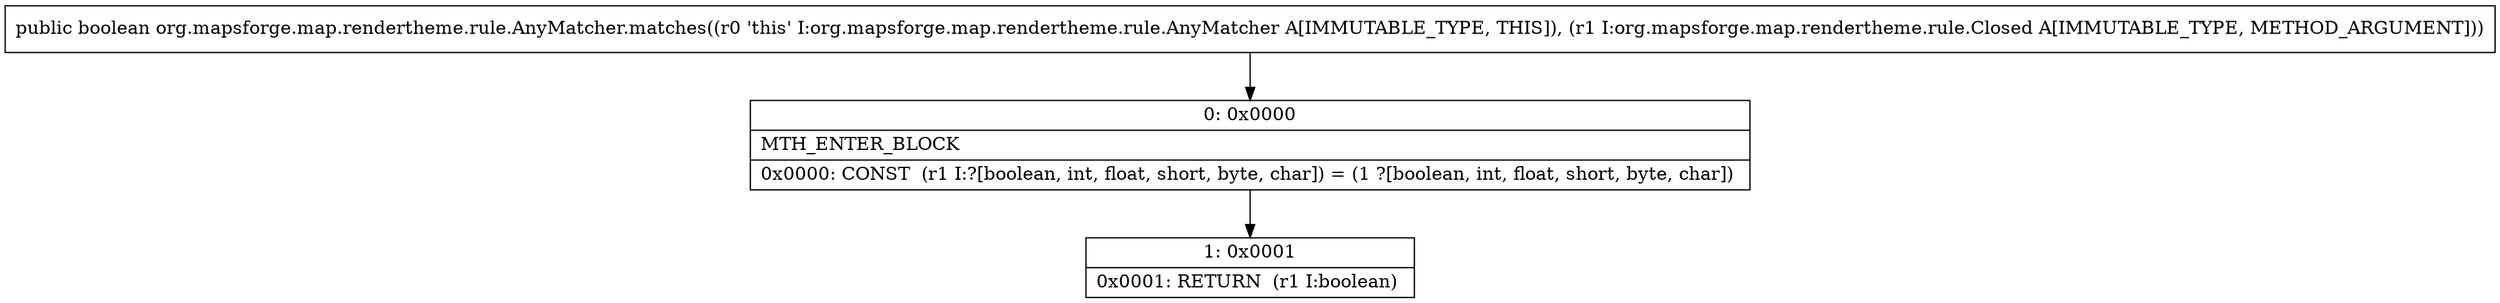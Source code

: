 digraph "CFG fororg.mapsforge.map.rendertheme.rule.AnyMatcher.matches(Lorg\/mapsforge\/map\/rendertheme\/rule\/Closed;)Z" {
Node_0 [shape=record,label="{0\:\ 0x0000|MTH_ENTER_BLOCK\l|0x0000: CONST  (r1 I:?[boolean, int, float, short, byte, char]) = (1 ?[boolean, int, float, short, byte, char]) \l}"];
Node_1 [shape=record,label="{1\:\ 0x0001|0x0001: RETURN  (r1 I:boolean) \l}"];
MethodNode[shape=record,label="{public boolean org.mapsforge.map.rendertheme.rule.AnyMatcher.matches((r0 'this' I:org.mapsforge.map.rendertheme.rule.AnyMatcher A[IMMUTABLE_TYPE, THIS]), (r1 I:org.mapsforge.map.rendertheme.rule.Closed A[IMMUTABLE_TYPE, METHOD_ARGUMENT])) }"];
MethodNode -> Node_0;
Node_0 -> Node_1;
}

